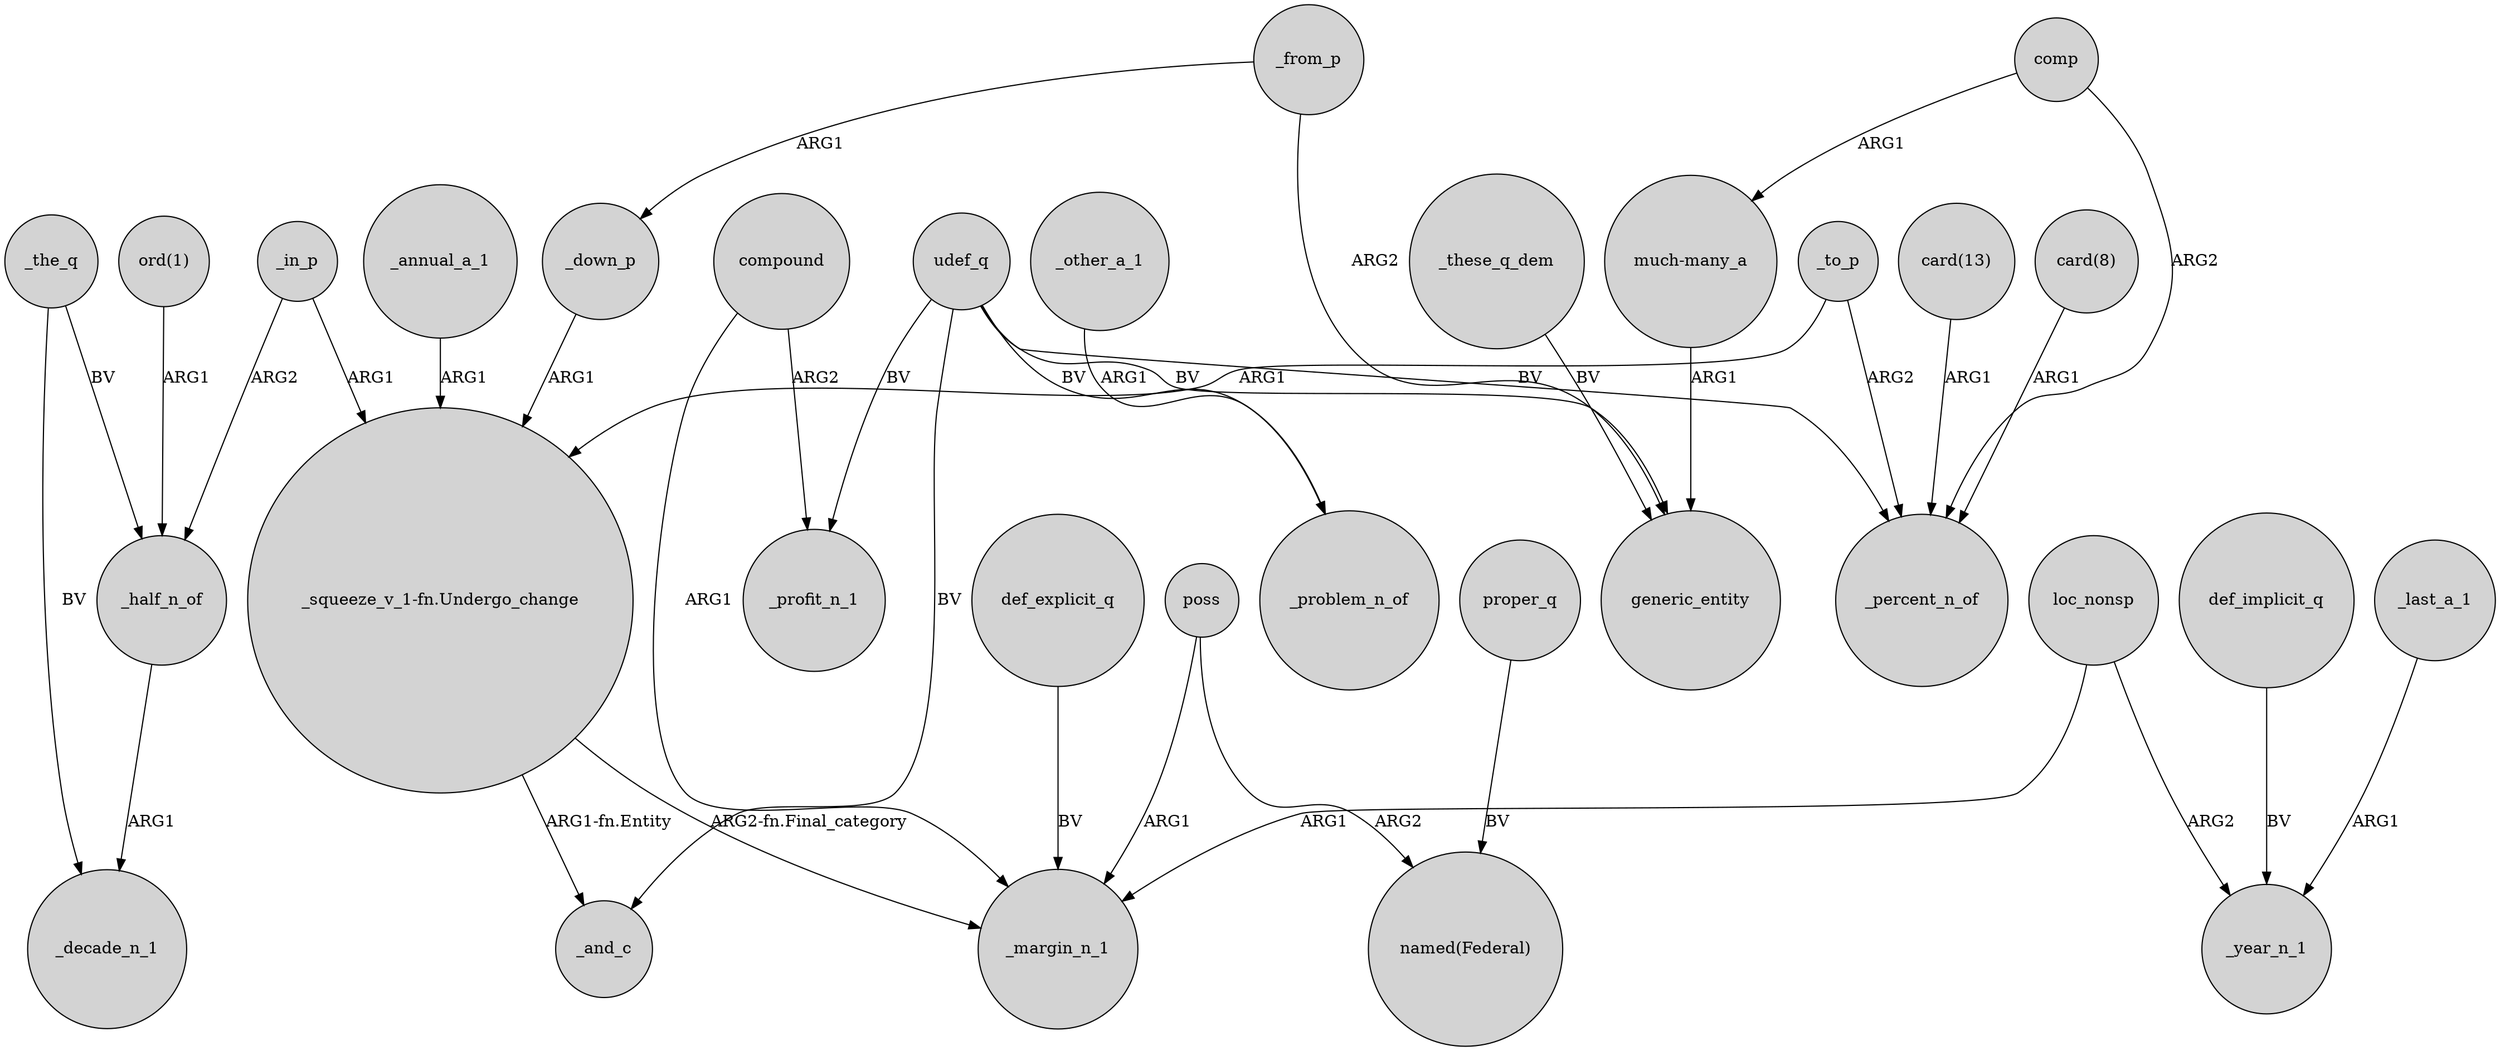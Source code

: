 digraph {
	node [shape=circle style=filled]
	_the_q -> _decade_n_1 [label=BV]
	compound -> _margin_n_1 [label=ARG1]
	udef_q -> _problem_n_of [label=BV]
	_in_p -> "_squeeze_v_1-fn.Undergo_change" [label=ARG1]
	def_implicit_q -> _year_n_1 [label=BV]
	_from_p -> generic_entity [label=ARG2]
	_half_n_of -> _decade_n_1 [label=ARG1]
	udef_q -> _profit_n_1 [label=BV]
	_to_p -> _percent_n_of [label=ARG2]
	"card(8)" -> _percent_n_of [label=ARG1]
	udef_q -> _and_c [label=BV]
	proper_q -> "named(Federal)" [label=BV]
	udef_q -> generic_entity [label=BV]
	loc_nonsp -> _year_n_1 [label=ARG2]
	_annual_a_1 -> "_squeeze_v_1-fn.Undergo_change" [label=ARG1]
	_from_p -> _down_p [label=ARG1]
	_down_p -> "_squeeze_v_1-fn.Undergo_change" [label=ARG1]
	comp -> "much-many_a" [label=ARG1]
	"_squeeze_v_1-fn.Undergo_change" -> _and_c [label="ARG1-fn.Entity"]
	_to_p -> "_squeeze_v_1-fn.Undergo_change" [label=ARG1]
	"card(13)" -> _percent_n_of [label=ARG1]
	"much-many_a" -> generic_entity [label=ARG1]
	udef_q -> _percent_n_of [label=BV]
	"ord(1)" -> _half_n_of [label=ARG1]
	compound -> _profit_n_1 [label=ARG2]
	_last_a_1 -> _year_n_1 [label=ARG1]
	poss -> "named(Federal)" [label=ARG2]
	def_explicit_q -> _margin_n_1 [label=BV]
	_the_q -> _half_n_of [label=BV]
	_other_a_1 -> _problem_n_of [label=ARG1]
	_these_q_dem -> generic_entity [label=BV]
	_in_p -> _half_n_of [label=ARG2]
	loc_nonsp -> _margin_n_1 [label=ARG1]
	poss -> _margin_n_1 [label=ARG1]
	"_squeeze_v_1-fn.Undergo_change" -> _margin_n_1 [label="ARG2-fn.Final_category"]
	comp -> _percent_n_of [label=ARG2]
}

